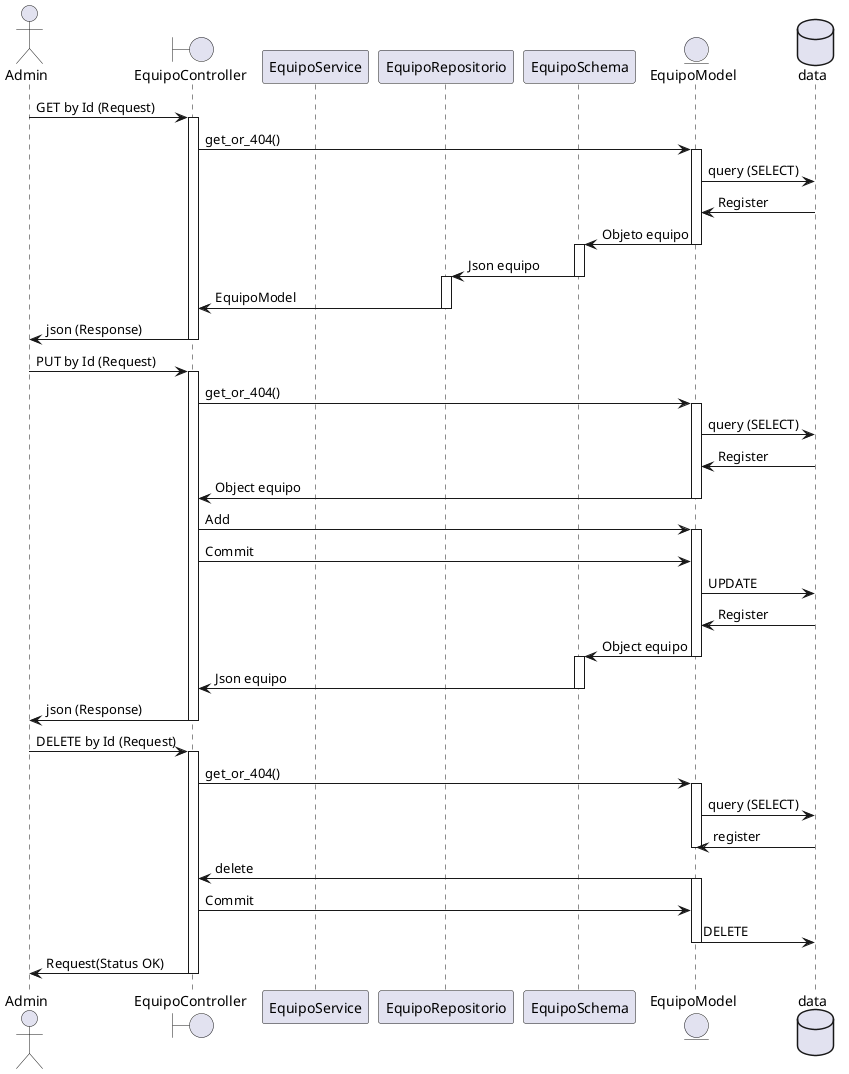 @startuml

actor Admin
boundary EquipoController
participant EquipoService
participant EquipoRepositorio
participant EquipoSchema
entity EquipoModel
database data

Admin -> EquipoController: GET by Id (Request)
activate EquipoController
EquipoController -> EquipoModel: get_or_404()
activate EquipoModel
EquipoModel -> data: query (SELECT)
EquipoModel <- data: Register
EquipoSchema <- EquipoModel: Objeto equipo
deactivate EquipoModel
activate EquipoSchema
EquipoRepositorio <- EquipoSchema: Json equipo
deactivate EquipoSchema
activate EquipoRepositorio
EquipoController <- EquipoRepositorio: EquipoModel
deactivate EquipoRepositorio
Admin <- EquipoController: json (Response)
deactivate EquipoController

Admin -> EquipoController: PUT by Id (Request)
activate EquipoController
EquipoController -> EquipoModel: get_or_404()
activate EquipoModel
EquipoModel -> data: query (SELECT)
EquipoModel <- data: Register
EquipoController <- EquipoModel: Object equipo
deactivate EquipoModel
EquipoController -> EquipoModel: Add
activate EquipoModel
EquipoController -> EquipoModel: Commit
EquipoModel -> data: UPDATE
EquipoModel <- data: Register
EquipoSchema <- EquipoModel: Object equipo
deactivate EquipoModel
activate EquipoSchema
EquipoController <- EquipoSchema: Json equipo
deactivate EquipoSchema
Admin <- EquipoController: json (Response)
deactivate EquipoController

Admin -> EquipoController: DELETE by Id (Request)
activate EquipoController
EquipoController-> EquipoModel: get_or_404()
activate EquipoModel
EquipoModel -> data: query (SELECT)
EquipoModel <- data: register
deactivate EquipoModel
EquipoController <- EquipoModel: delete
activate EquipoModel
EquipoController -> EquipoModel: Commit
EquipoModel -> data: DELETE
deactivate EquipoModel
Admin <- EquipoController: Request(Status OK)
deactivate EquipoController

@enduml